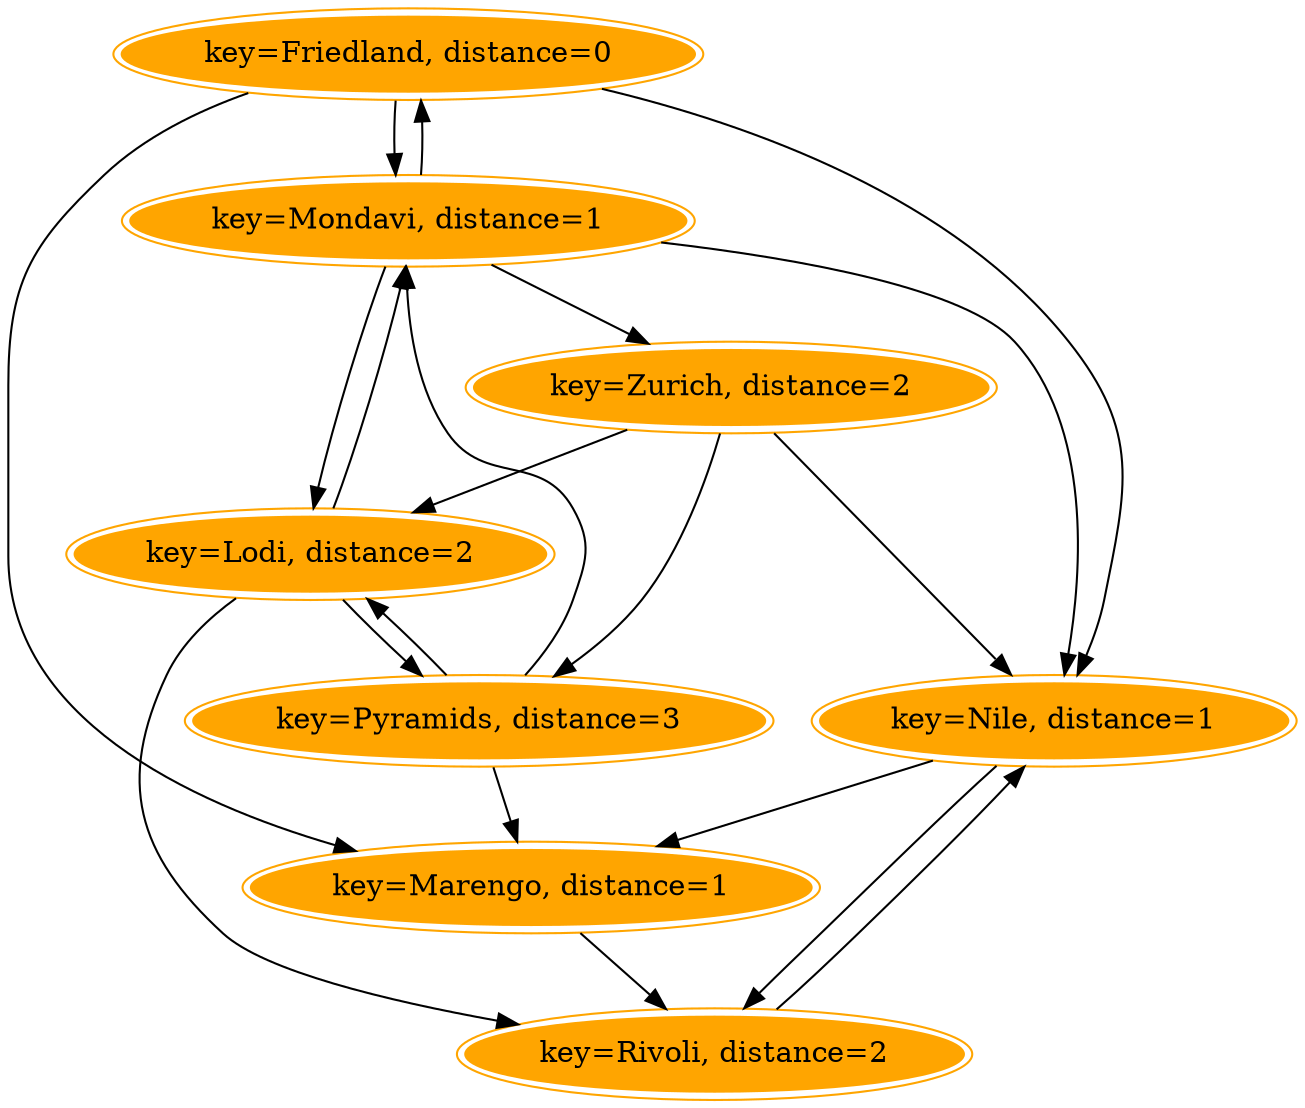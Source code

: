 // Digraph 
// lab 7 
// output.dot 
// cs014_16sum1
//

digraph G {

//nodes
1 [color = orange, peripheries=2, style = filled, label="key=Friedland, distance=0"];
1 -> 4
1 -> 5
1 -> 3
2 [color = orange, peripheries=2, style = filled, label="key=Lodi, distance=2"];
2 -> 4
2 -> 7
2 -> 6
3 [color = orange, peripheries=2, style = filled, label="key=Marengo, distance=1"];
3 -> 7
4 [color = orange, peripheries=2, style = filled, label="key=Mondavi, distance=1"];
4 -> 2
4 -> 5
4 -> 8
4 -> 1
5 [color = orange, peripheries=2, style = filled, label="key=Nile, distance=1"];
5 -> 7
5 -> 3
6 [color = orange, peripheries=2, style = filled, label="key=Pyramids, distance=3"];
6 -> 4
6 -> 2
6 -> 3
7 [color = orange, peripheries=2, style = filled, label="key=Rivoli, distance=2"];
7 -> 5
8 [color = orange, peripheries=2, style = filled, label="key=Zurich, distance=2"];
8 -> 5
8 -> 6
8 -> 2

}
